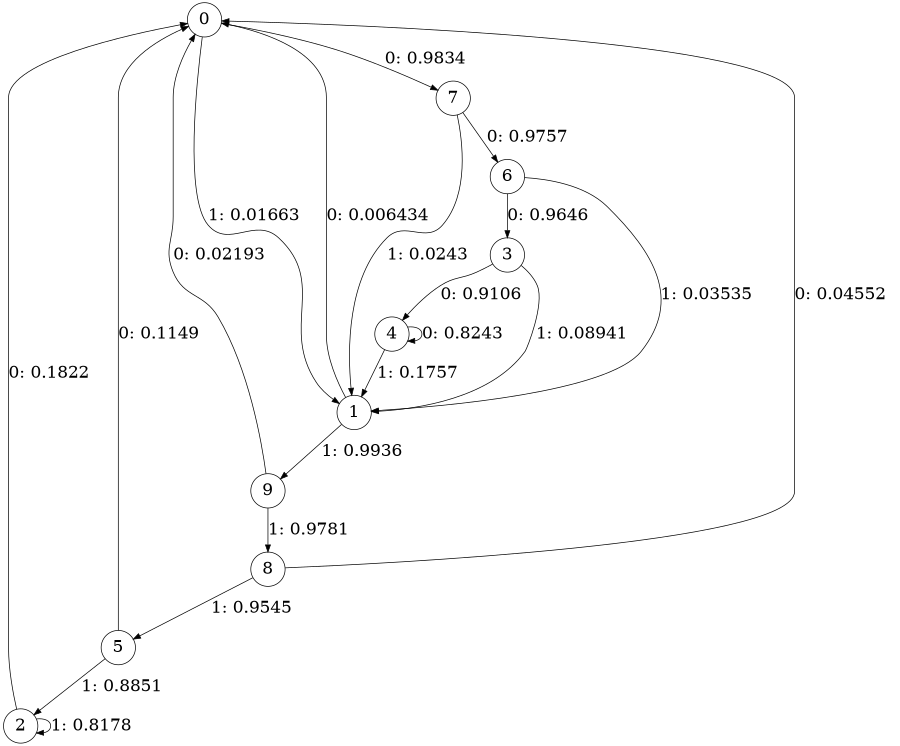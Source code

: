 digraph "ch2_both_short_L6" {
size = "6,8.5";
ratio = "fill";
node [shape = circle];
node [fontsize = 24];
edge [fontsize = 24];
0 -> 7 [label = "0: 0.9834   "];
0 -> 1 [label = "1: 0.01663  "];
1 -> 0 [label = "0: 0.006434  "];
1 -> 9 [label = "1: 0.9936   "];
2 -> 0 [label = "0: 0.1822   "];
2 -> 2 [label = "1: 0.8178   "];
3 -> 4 [label = "0: 0.9106   "];
3 -> 1 [label = "1: 0.08941  "];
4 -> 4 [label = "0: 0.8243   "];
4 -> 1 [label = "1: 0.1757   "];
5 -> 0 [label = "0: 0.1149   "];
5 -> 2 [label = "1: 0.8851   "];
6 -> 3 [label = "0: 0.9646   "];
6 -> 1 [label = "1: 0.03535  "];
7 -> 6 [label = "0: 0.9757   "];
7 -> 1 [label = "1: 0.0243   "];
8 -> 0 [label = "0: 0.04552  "];
8 -> 5 [label = "1: 0.9545   "];
9 -> 0 [label = "0: 0.02193  "];
9 -> 8 [label = "1: 0.9781   "];
}